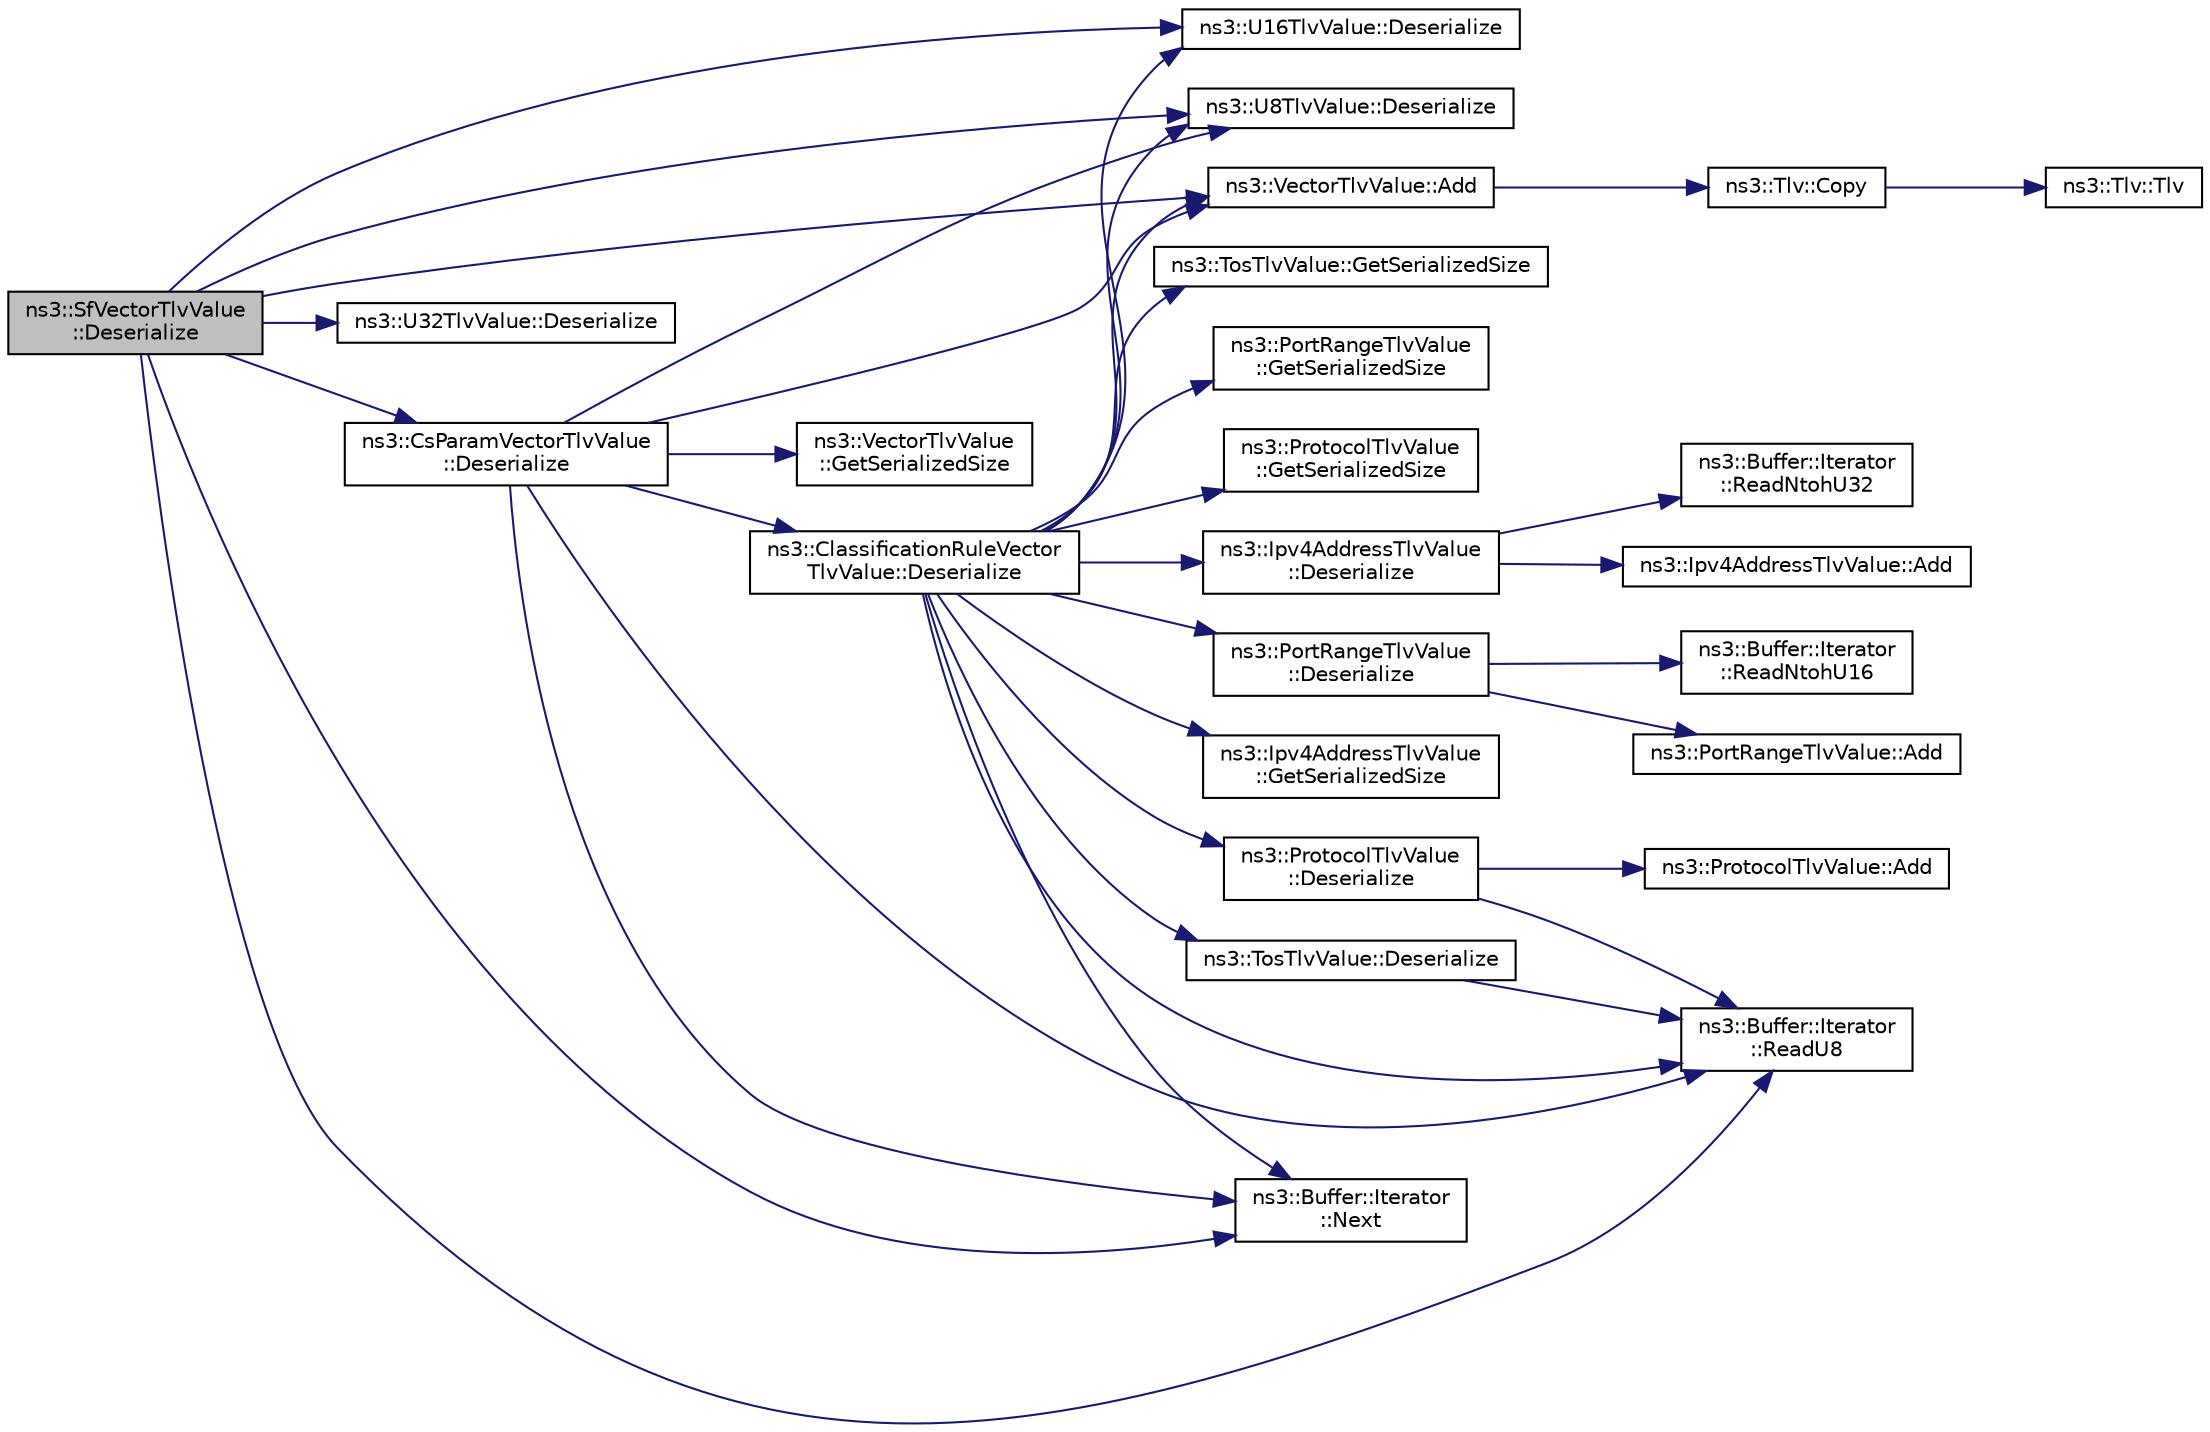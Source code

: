 digraph "ns3::SfVectorTlvValue::Deserialize"
{
 // LATEX_PDF_SIZE
  edge [fontname="Helvetica",fontsize="10",labelfontname="Helvetica",labelfontsize="10"];
  node [fontname="Helvetica",fontsize="10",shape=record];
  rankdir="LR";
  Node1 [label="ns3::SfVectorTlvValue\l::Deserialize",height=0.2,width=0.4,color="black", fillcolor="grey75", style="filled", fontcolor="black",tooltip="Deserialize from a buffer."];
  Node1 -> Node2 [color="midnightblue",fontsize="10",style="solid",fontname="Helvetica"];
  Node2 [label="ns3::VectorTlvValue::Add",height=0.2,width=0.4,color="black", fillcolor="white", style="filled",URL="$classns3_1_1_vector_tlv_value.html#a9a422b96698c94e7bb4705026e236f35",tooltip="Add a TLV."];
  Node2 -> Node3 [color="midnightblue",fontsize="10",style="solid",fontname="Helvetica"];
  Node3 [label="ns3::Tlv::Copy",height=0.2,width=0.4,color="black", fillcolor="white", style="filled",URL="$classns3_1_1_tlv.html#a6262c16e4a041376d0a528bf37d03315",tooltip="Copy TLV."];
  Node3 -> Node4 [color="midnightblue",fontsize="10",style="solid",fontname="Helvetica"];
  Node4 [label="ns3::Tlv::Tlv",height=0.2,width=0.4,color="black", fillcolor="white", style="filled",URL="$classns3_1_1_tlv.html#afcb108dfdebaf93fe0ab840f6cc34672",tooltip=" "];
  Node1 -> Node5 [color="midnightblue",fontsize="10",style="solid",fontname="Helvetica"];
  Node5 [label="ns3::U8TlvValue::Deserialize",height=0.2,width=0.4,color="black", fillcolor="white", style="filled",URL="$classns3_1_1_u8_tlv_value.html#a24cd462e759d9384dfc50b595d8088bb",tooltip="Deserialize from a buffer."];
  Node1 -> Node6 [color="midnightblue",fontsize="10",style="solid",fontname="Helvetica"];
  Node6 [label="ns3::U16TlvValue::Deserialize",height=0.2,width=0.4,color="black", fillcolor="white", style="filled",URL="$classns3_1_1_u16_tlv_value.html#a21b9ccc54f83f70bdf6ce449c0a5f63b",tooltip="Deserialize from a buffer."];
  Node1 -> Node7 [color="midnightblue",fontsize="10",style="solid",fontname="Helvetica"];
  Node7 [label="ns3::U32TlvValue::Deserialize",height=0.2,width=0.4,color="black", fillcolor="white", style="filled",URL="$classns3_1_1_u32_tlv_value.html#a7313258a457a2c251fb91d70533b2433",tooltip="Deserialize from a buffer."];
  Node1 -> Node8 [color="midnightblue",fontsize="10",style="solid",fontname="Helvetica"];
  Node8 [label="ns3::CsParamVectorTlvValue\l::Deserialize",height=0.2,width=0.4,color="black", fillcolor="white", style="filled",URL="$classns3_1_1_cs_param_vector_tlv_value.html#aac92059eae88c45aa6753737e9e768b8",tooltip="Deserialize from a buffer."];
  Node8 -> Node2 [color="midnightblue",fontsize="10",style="solid",fontname="Helvetica"];
  Node8 -> Node5 [color="midnightblue",fontsize="10",style="solid",fontname="Helvetica"];
  Node8 -> Node9 [color="midnightblue",fontsize="10",style="solid",fontname="Helvetica"];
  Node9 [label="ns3::ClassificationRuleVector\lTlvValue::Deserialize",height=0.2,width=0.4,color="black", fillcolor="white", style="filled",URL="$classns3_1_1_classification_rule_vector_tlv_value.html#adb71f8c6a4456630500606bdacffd8c5",tooltip="Deserialize from a buffer."];
  Node9 -> Node2 [color="midnightblue",fontsize="10",style="solid",fontname="Helvetica"];
  Node9 -> Node5 [color="midnightblue",fontsize="10",style="solid",fontname="Helvetica"];
  Node9 -> Node6 [color="midnightblue",fontsize="10",style="solid",fontname="Helvetica"];
  Node9 -> Node10 [color="midnightblue",fontsize="10",style="solid",fontname="Helvetica"];
  Node10 [label="ns3::TosTlvValue::Deserialize",height=0.2,width=0.4,color="black", fillcolor="white", style="filled",URL="$classns3_1_1_tos_tlv_value.html#a3db79b485d75c9260e014e77638bff5b",tooltip="Deserialize from a buffer."];
  Node10 -> Node11 [color="midnightblue",fontsize="10",style="solid",fontname="Helvetica"];
  Node11 [label="ns3::Buffer::Iterator\l::ReadU8",height=0.2,width=0.4,color="black", fillcolor="white", style="filled",URL="$classns3_1_1_buffer_1_1_iterator.html#a7d7d5299e27ecf41aef37e315984ad5a",tooltip=" "];
  Node9 -> Node12 [color="midnightblue",fontsize="10",style="solid",fontname="Helvetica"];
  Node12 [label="ns3::PortRangeTlvValue\l::Deserialize",height=0.2,width=0.4,color="black", fillcolor="white", style="filled",URL="$classns3_1_1_port_range_tlv_value.html#a344115631756605d834928795a30439c",tooltip="Deserialize from a buffer."];
  Node12 -> Node13 [color="midnightblue",fontsize="10",style="solid",fontname="Helvetica"];
  Node13 [label="ns3::PortRangeTlvValue::Add",height=0.2,width=0.4,color="black", fillcolor="white", style="filled",URL="$classns3_1_1_port_range_tlv_value.html#ac78b2513ddfc9a1fbdf62d9e836b68a5",tooltip="Add a range."];
  Node12 -> Node14 [color="midnightblue",fontsize="10",style="solid",fontname="Helvetica"];
  Node14 [label="ns3::Buffer::Iterator\l::ReadNtohU16",height=0.2,width=0.4,color="black", fillcolor="white", style="filled",URL="$classns3_1_1_buffer_1_1_iterator.html#a14d63ac76497032a473d99cc8458608e",tooltip=" "];
  Node9 -> Node15 [color="midnightblue",fontsize="10",style="solid",fontname="Helvetica"];
  Node15 [label="ns3::ProtocolTlvValue\l::Deserialize",height=0.2,width=0.4,color="black", fillcolor="white", style="filled",URL="$classns3_1_1_protocol_tlv_value.html#a1d1406c103f54e05e6cc42d82c3dab28",tooltip="Deserialize from a buffer."];
  Node15 -> Node16 [color="midnightblue",fontsize="10",style="solid",fontname="Helvetica"];
  Node16 [label="ns3::ProtocolTlvValue::Add",height=0.2,width=0.4,color="black", fillcolor="white", style="filled",URL="$classns3_1_1_protocol_tlv_value.html#a1c3ce061a89e07367671f56abd6d457e",tooltip="Add protocol number."];
  Node15 -> Node11 [color="midnightblue",fontsize="10",style="solid",fontname="Helvetica"];
  Node9 -> Node17 [color="midnightblue",fontsize="10",style="solid",fontname="Helvetica"];
  Node17 [label="ns3::Ipv4AddressTlvValue\l::Deserialize",height=0.2,width=0.4,color="black", fillcolor="white", style="filled",URL="$classns3_1_1_ipv4_address_tlv_value.html#a35e898da16a8767511dc69bad82b7ba9",tooltip="Deserialize from a buffer."];
  Node17 -> Node18 [color="midnightblue",fontsize="10",style="solid",fontname="Helvetica"];
  Node18 [label="ns3::Ipv4AddressTlvValue::Add",height=0.2,width=0.4,color="black", fillcolor="white", style="filled",URL="$classns3_1_1_ipv4_address_tlv_value.html#a9943692fbefad5d0419e0820681bba46",tooltip="Add IPv4 address and mask."];
  Node17 -> Node19 [color="midnightblue",fontsize="10",style="solid",fontname="Helvetica"];
  Node19 [label="ns3::Buffer::Iterator\l::ReadNtohU32",height=0.2,width=0.4,color="black", fillcolor="white", style="filled",URL="$classns3_1_1_buffer_1_1_iterator.html#af6873e0c53e5338902802dedff2159d1",tooltip=" "];
  Node9 -> Node20 [color="midnightblue",fontsize="10",style="solid",fontname="Helvetica"];
  Node20 [label="ns3::TosTlvValue::GetSerializedSize",height=0.2,width=0.4,color="black", fillcolor="white", style="filled",URL="$classns3_1_1_tos_tlv_value.html#a4383766f8b1d621db5d66e2e0c119dec",tooltip="Get serialized size in bytes."];
  Node9 -> Node21 [color="midnightblue",fontsize="10",style="solid",fontname="Helvetica"];
  Node21 [label="ns3::PortRangeTlvValue\l::GetSerializedSize",height=0.2,width=0.4,color="black", fillcolor="white", style="filled",URL="$classns3_1_1_port_range_tlv_value.html#a31127e36f00dc5ede5b259b266ae31e9",tooltip="Get serialized size in bytes."];
  Node9 -> Node22 [color="midnightblue",fontsize="10",style="solid",fontname="Helvetica"];
  Node22 [label="ns3::ProtocolTlvValue\l::GetSerializedSize",height=0.2,width=0.4,color="black", fillcolor="white", style="filled",URL="$classns3_1_1_protocol_tlv_value.html#a7a1706beb9c53d84391af4ff6325b334",tooltip="Get serialized size in bytes."];
  Node9 -> Node23 [color="midnightblue",fontsize="10",style="solid",fontname="Helvetica"];
  Node23 [label="ns3::Ipv4AddressTlvValue\l::GetSerializedSize",height=0.2,width=0.4,color="black", fillcolor="white", style="filled",URL="$classns3_1_1_ipv4_address_tlv_value.html#a36c2901905f108fd064523ec8ec3adc5",tooltip="Get serialized size in bytes."];
  Node9 -> Node24 [color="midnightblue",fontsize="10",style="solid",fontname="Helvetica"];
  Node24 [label="ns3::Buffer::Iterator\l::Next",height=0.2,width=0.4,color="black", fillcolor="white", style="filled",URL="$classns3_1_1_buffer_1_1_iterator.html#a5eaa564bdc98d063b7e94b1768aeed6b",tooltip="go forward by one byte"];
  Node9 -> Node11 [color="midnightblue",fontsize="10",style="solid",fontname="Helvetica"];
  Node8 -> Node25 [color="midnightblue",fontsize="10",style="solid",fontname="Helvetica"];
  Node25 [label="ns3::VectorTlvValue\l::GetSerializedSize",height=0.2,width=0.4,color="black", fillcolor="white", style="filled",URL="$classns3_1_1_vector_tlv_value.html#ae2d0d01923bcb91871ecab2e764230db",tooltip="Get serialized size in bytes."];
  Node8 -> Node24 [color="midnightblue",fontsize="10",style="solid",fontname="Helvetica"];
  Node8 -> Node11 [color="midnightblue",fontsize="10",style="solid",fontname="Helvetica"];
  Node1 -> Node24 [color="midnightblue",fontsize="10",style="solid",fontname="Helvetica"];
  Node1 -> Node11 [color="midnightblue",fontsize="10",style="solid",fontname="Helvetica"];
}
